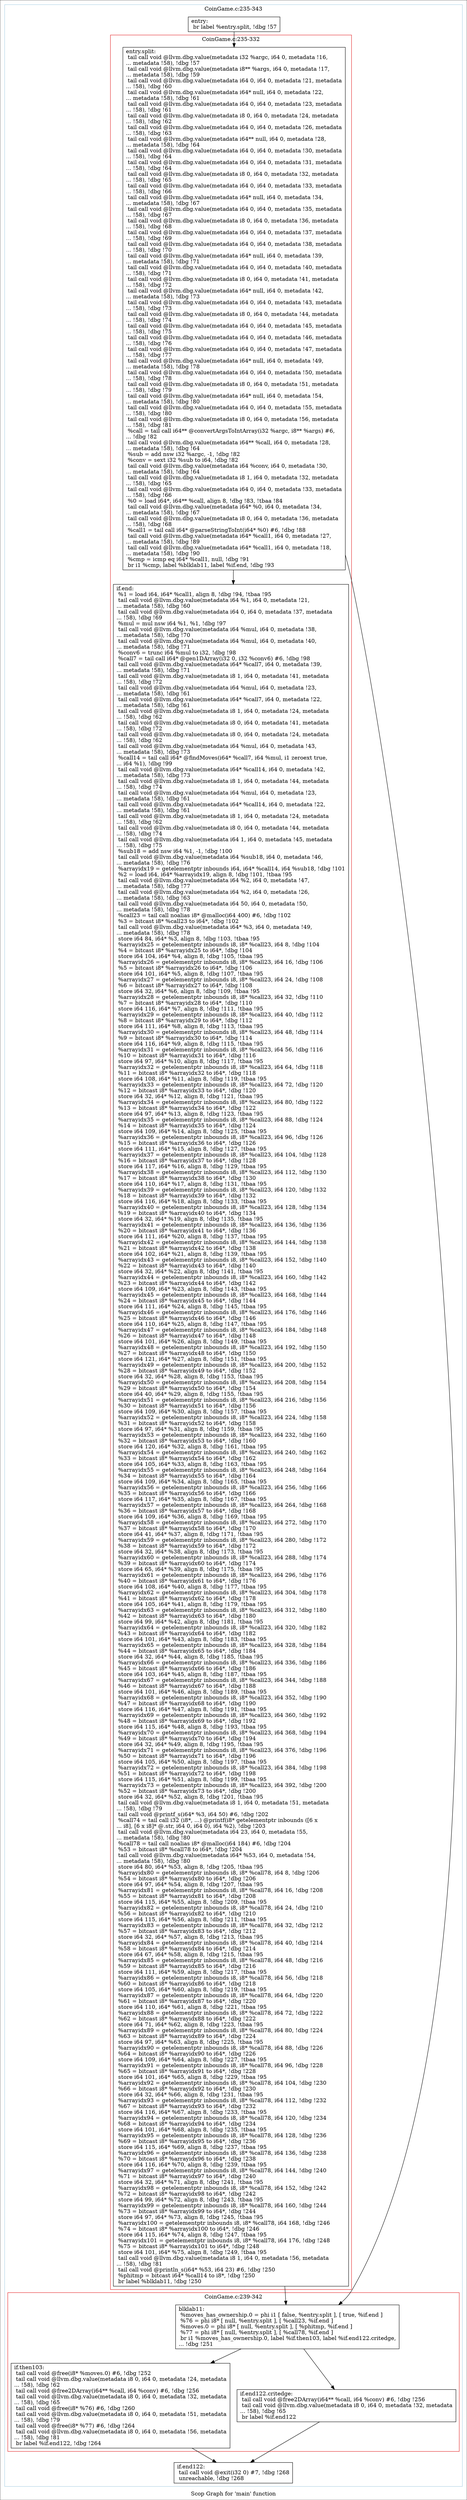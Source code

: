 digraph "Scop Graph for 'main' function" {
	label="Scop Graph for 'main' function";

	Node0xa973b60 [shape=record,label="{entry:\l  br label %entry.split, !dbg !57\l}"];
	Node0xa973b60 -> Node0xa910560;
	Node0xa910560 [shape=record,label="{entry.split:                                      \l  tail call void @llvm.dbg.value(metadata i32 %argc, i64 0, metadata !16,\l... metadata !58), !dbg !57\l  tail call void @llvm.dbg.value(metadata i8** %args, i64 0, metadata !17,\l... metadata !58), !dbg !59\l  tail call void @llvm.dbg.value(metadata i64 0, i64 0, metadata !21, metadata\l... !58), !dbg !60\l  tail call void @llvm.dbg.value(metadata i64* null, i64 0, metadata !22,\l... metadata !58), !dbg !61\l  tail call void @llvm.dbg.value(metadata i64 0, i64 0, metadata !23, metadata\l... !58), !dbg !61\l  tail call void @llvm.dbg.value(metadata i8 0, i64 0, metadata !24, metadata\l... !58), !dbg !62\l  tail call void @llvm.dbg.value(metadata i64 0, i64 0, metadata !26, metadata\l... !58), !dbg !63\l  tail call void @llvm.dbg.value(metadata i64** null, i64 0, metadata !28,\l... metadata !58), !dbg !64\l  tail call void @llvm.dbg.value(metadata i64 0, i64 0, metadata !30, metadata\l... !58), !dbg !64\l  tail call void @llvm.dbg.value(metadata i64 0, i64 0, metadata !31, metadata\l... !58), !dbg !64\l  tail call void @llvm.dbg.value(metadata i8 0, i64 0, metadata !32, metadata\l... !58), !dbg !65\l  tail call void @llvm.dbg.value(metadata i64 0, i64 0, metadata !33, metadata\l... !58), !dbg !66\l  tail call void @llvm.dbg.value(metadata i64* null, i64 0, metadata !34,\l... metadata !58), !dbg !67\l  tail call void @llvm.dbg.value(metadata i64 0, i64 0, metadata !35, metadata\l... !58), !dbg !67\l  tail call void @llvm.dbg.value(metadata i8 0, i64 0, metadata !36, metadata\l... !58), !dbg !68\l  tail call void @llvm.dbg.value(metadata i64 0, i64 0, metadata !37, metadata\l... !58), !dbg !69\l  tail call void @llvm.dbg.value(metadata i64 0, i64 0, metadata !38, metadata\l... !58), !dbg !70\l  tail call void @llvm.dbg.value(metadata i64* null, i64 0, metadata !39,\l... metadata !58), !dbg !71\l  tail call void @llvm.dbg.value(metadata i64 0, i64 0, metadata !40, metadata\l... !58), !dbg !71\l  tail call void @llvm.dbg.value(metadata i8 0, i64 0, metadata !41, metadata\l... !58), !dbg !72\l  tail call void @llvm.dbg.value(metadata i64* null, i64 0, metadata !42,\l... metadata !58), !dbg !73\l  tail call void @llvm.dbg.value(metadata i64 0, i64 0, metadata !43, metadata\l... !58), !dbg !73\l  tail call void @llvm.dbg.value(metadata i8 0, i64 0, metadata !44, metadata\l... !58), !dbg !74\l  tail call void @llvm.dbg.value(metadata i64 0, i64 0, metadata !45, metadata\l... !58), !dbg !75\l  tail call void @llvm.dbg.value(metadata i64 0, i64 0, metadata !46, metadata\l... !58), !dbg !76\l  tail call void @llvm.dbg.value(metadata i64 0, i64 0, metadata !47, metadata\l... !58), !dbg !77\l  tail call void @llvm.dbg.value(metadata i64* null, i64 0, metadata !49,\l... metadata !58), !dbg !78\l  tail call void @llvm.dbg.value(metadata i64 0, i64 0, metadata !50, metadata\l... !58), !dbg !78\l  tail call void @llvm.dbg.value(metadata i8 0, i64 0, metadata !51, metadata\l... !58), !dbg !79\l  tail call void @llvm.dbg.value(metadata i64* null, i64 0, metadata !54,\l... metadata !58), !dbg !80\l  tail call void @llvm.dbg.value(metadata i64 0, i64 0, metadata !55, metadata\l... !58), !dbg !80\l  tail call void @llvm.dbg.value(metadata i8 0, i64 0, metadata !56, metadata\l... !58), !dbg !81\l  %call = tail call i64** @convertArgsToIntArray(i32 %argc, i8** %args) #6,\l... !dbg !82\l  tail call void @llvm.dbg.value(metadata i64** %call, i64 0, metadata !28,\l... metadata !58), !dbg !64\l  %sub = add nsw i32 %argc, -1, !dbg !82\l  %conv = sext i32 %sub to i64, !dbg !82\l  tail call void @llvm.dbg.value(metadata i64 %conv, i64 0, metadata !30,\l... metadata !58), !dbg !64\l  tail call void @llvm.dbg.value(metadata i8 1, i64 0, metadata !32, metadata\l... !58), !dbg !65\l  tail call void @llvm.dbg.value(metadata i64 0, i64 0, metadata !33, metadata\l... !58), !dbg !66\l  %0 = load i64*, i64** %call, align 8, !dbg !83, !tbaa !84\l  tail call void @llvm.dbg.value(metadata i64* %0, i64 0, metadata !34,\l... metadata !58), !dbg !67\l  tail call void @llvm.dbg.value(metadata i8 0, i64 0, metadata !36, metadata\l... !58), !dbg !68\l  %call1 = tail call i64* @parseStringToInt(i64* %0) #6, !dbg !88\l  tail call void @llvm.dbg.value(metadata i64* %call1, i64 0, metadata !27,\l... metadata !58), !dbg !89\l  tail call void @llvm.dbg.value(metadata i64* %call1, i64 0, metadata !18,\l... metadata !58), !dbg !90\l  %cmp = icmp eq i64* %call1, null, !dbg !91\l  br i1 %cmp, label %blklab11, label %if.end, !dbg !93\l}"];
	Node0xa910560 -> Node0xa9316a0;
	Node0xa910560 -> Node0xa91d9e0;
	Node0xa9316a0 [shape=record,label="{blklab11:                                         \l  %moves_has_ownership.0 = phi i1 [ false, %entry.split ], [ true, %if.end ]\l  %76 = phi i8* [ null, %entry.split ], [ %call23, %if.end ]\l  %moves.0 = phi i8* [ null, %entry.split ], [ %phitmp, %if.end ]\l  %77 = phi i8* [ null, %entry.split ], [ %call78, %if.end ]\l  br i1 %moves_has_ownership.0, label %if.then103, label %if.end122.critedge,\l... !dbg !251\l}"];
	Node0xa9316a0 -> Node0xa93c840;
	Node0xa9316a0 -> Node0xa9345c0;
	Node0xa93c840 [shape=record,label="{if.then103:                                       \l  tail call void @free(i8* %moves.0) #6, !dbg !252\l  tail call void @llvm.dbg.value(metadata i8 0, i64 0, metadata !24, metadata\l... !58), !dbg !62\l  tail call void @free2DArray(i64** %call, i64 %conv) #6, !dbg !256\l  tail call void @llvm.dbg.value(metadata i8 0, i64 0, metadata !32, metadata\l... !58), !dbg !65\l  tail call void @free(i8* %76) #6, !dbg !260\l  tail call void @llvm.dbg.value(metadata i8 0, i64 0, metadata !51, metadata\l... !58), !dbg !79\l  tail call void @free(i8* %77) #6, !dbg !264\l  tail call void @llvm.dbg.value(metadata i8 0, i64 0, metadata !56, metadata\l... !58), !dbg !81\l  br label %if.end122, !dbg !264\l}"];
	Node0xa93c840 -> Node0xa913d30;
	Node0xa913d30 [shape=record,label="{if.end122:                                        \l  tail call void @exit(i32 0) #7, !dbg !268\l  unreachable, !dbg !268\l}"];
	Node0xa9345c0 [shape=record,label="{if.end122.critedge:                               \l  tail call void @free2DArray(i64** %call, i64 %conv) #6, !dbg !256\l  tail call void @llvm.dbg.value(metadata i8 0, i64 0, metadata !32, metadata\l... !58), !dbg !65\l  br label %if.end122\l}"];
	Node0xa9345c0 -> Node0xa913d30;
	Node0xa91d9e0 [shape=record,label="{if.end:                                           \l  %1 = load i64, i64* %call1, align 8, !dbg !94, !tbaa !95\l  tail call void @llvm.dbg.value(metadata i64 %1, i64 0, metadata !21,\l... metadata !58), !dbg !60\l  tail call void @llvm.dbg.value(metadata i64 0, i64 0, metadata !37, metadata\l... !58), !dbg !69\l  %mul = mul nsw i64 %1, %1, !dbg !97\l  tail call void @llvm.dbg.value(metadata i64 %mul, i64 0, metadata !38,\l... metadata !58), !dbg !70\l  tail call void @llvm.dbg.value(metadata i64 %mul, i64 0, metadata !40,\l... metadata !58), !dbg !71\l  %conv6 = trunc i64 %mul to i32, !dbg !98\l  %call7 = tail call i64* @gen1DArray(i32 0, i32 %conv6) #6, !dbg !98\l  tail call void @llvm.dbg.value(metadata i64* %call7, i64 0, metadata !39,\l... metadata !58), !dbg !71\l  tail call void @llvm.dbg.value(metadata i8 1, i64 0, metadata !41, metadata\l... !58), !dbg !72\l  tail call void @llvm.dbg.value(metadata i64 %mul, i64 0, metadata !23,\l... metadata !58), !dbg !61\l  tail call void @llvm.dbg.value(metadata i64* %call7, i64 0, metadata !22,\l... metadata !58), !dbg !61\l  tail call void @llvm.dbg.value(metadata i8 1, i64 0, metadata !24, metadata\l... !58), !dbg !62\l  tail call void @llvm.dbg.value(metadata i8 0, i64 0, metadata !41, metadata\l... !58), !dbg !72\l  tail call void @llvm.dbg.value(metadata i8 0, i64 0, metadata !24, metadata\l... !58), !dbg !62\l  tail call void @llvm.dbg.value(metadata i64 %mul, i64 0, metadata !43,\l... metadata !58), !dbg !73\l  %call14 = tail call i64* @findMoves(i64* %call7, i64 %mul, i1 zeroext true,\l... i64 %1), !dbg !99\l  tail call void @llvm.dbg.value(metadata i64* %call14, i64 0, metadata !42,\l... metadata !58), !dbg !73\l  tail call void @llvm.dbg.value(metadata i8 1, i64 0, metadata !44, metadata\l... !58), !dbg !74\l  tail call void @llvm.dbg.value(metadata i64 %mul, i64 0, metadata !23,\l... metadata !58), !dbg !61\l  tail call void @llvm.dbg.value(metadata i64* %call14, i64 0, metadata !22,\l... metadata !58), !dbg !61\l  tail call void @llvm.dbg.value(metadata i8 1, i64 0, metadata !24, metadata\l... !58), !dbg !62\l  tail call void @llvm.dbg.value(metadata i8 0, i64 0, metadata !44, metadata\l... !58), !dbg !74\l  tail call void @llvm.dbg.value(metadata i64 1, i64 0, metadata !45, metadata\l... !58), !dbg !75\l  %sub18 = add nsw i64 %1, -1, !dbg !100\l  tail call void @llvm.dbg.value(metadata i64 %sub18, i64 0, metadata !46,\l... metadata !58), !dbg !76\l  %arrayidx19 = getelementptr inbounds i64, i64* %call14, i64 %sub18, !dbg !101\l  %2 = load i64, i64* %arrayidx19, align 8, !dbg !101, !tbaa !95\l  tail call void @llvm.dbg.value(metadata i64 %2, i64 0, metadata !47,\l... metadata !58), !dbg !77\l  tail call void @llvm.dbg.value(metadata i64 %2, i64 0, metadata !26,\l... metadata !58), !dbg !63\l  tail call void @llvm.dbg.value(metadata i64 50, i64 0, metadata !50,\l... metadata !58), !dbg !78\l  %call23 = tail call noalias i8* @malloc(i64 400) #6, !dbg !102\l  %3 = bitcast i8* %call23 to i64*, !dbg !102\l  tail call void @llvm.dbg.value(metadata i64* %3, i64 0, metadata !49,\l... metadata !58), !dbg !78\l  store i64 84, i64* %3, align 8, !dbg !103, !tbaa !95\l  %arrayidx25 = getelementptr inbounds i8, i8* %call23, i64 8, !dbg !104\l  %4 = bitcast i8* %arrayidx25 to i64*, !dbg !104\l  store i64 104, i64* %4, align 8, !dbg !105, !tbaa !95\l  %arrayidx26 = getelementptr inbounds i8, i8* %call23, i64 16, !dbg !106\l  %5 = bitcast i8* %arrayidx26 to i64*, !dbg !106\l  store i64 101, i64* %5, align 8, !dbg !107, !tbaa !95\l  %arrayidx27 = getelementptr inbounds i8, i8* %call23, i64 24, !dbg !108\l  %6 = bitcast i8* %arrayidx27 to i64*, !dbg !108\l  store i64 32, i64* %6, align 8, !dbg !109, !tbaa !95\l  %arrayidx28 = getelementptr inbounds i8, i8* %call23, i64 32, !dbg !110\l  %7 = bitcast i8* %arrayidx28 to i64*, !dbg !110\l  store i64 116, i64* %7, align 8, !dbg !111, !tbaa !95\l  %arrayidx29 = getelementptr inbounds i8, i8* %call23, i64 40, !dbg !112\l  %8 = bitcast i8* %arrayidx29 to i64*, !dbg !112\l  store i64 111, i64* %8, align 8, !dbg !113, !tbaa !95\l  %arrayidx30 = getelementptr inbounds i8, i8* %call23, i64 48, !dbg !114\l  %9 = bitcast i8* %arrayidx30 to i64*, !dbg !114\l  store i64 116, i64* %9, align 8, !dbg !115, !tbaa !95\l  %arrayidx31 = getelementptr inbounds i8, i8* %call23, i64 56, !dbg !116\l  %10 = bitcast i8* %arrayidx31 to i64*, !dbg !116\l  store i64 97, i64* %10, align 8, !dbg !117, !tbaa !95\l  %arrayidx32 = getelementptr inbounds i8, i8* %call23, i64 64, !dbg !118\l  %11 = bitcast i8* %arrayidx32 to i64*, !dbg !118\l  store i64 108, i64* %11, align 8, !dbg !119, !tbaa !95\l  %arrayidx33 = getelementptr inbounds i8, i8* %call23, i64 72, !dbg !120\l  %12 = bitcast i8* %arrayidx33 to i64*, !dbg !120\l  store i64 32, i64* %12, align 8, !dbg !121, !tbaa !95\l  %arrayidx34 = getelementptr inbounds i8, i8* %call23, i64 80, !dbg !122\l  %13 = bitcast i8* %arrayidx34 to i64*, !dbg !122\l  store i64 97, i64* %13, align 8, !dbg !123, !tbaa !95\l  %arrayidx35 = getelementptr inbounds i8, i8* %call23, i64 88, !dbg !124\l  %14 = bitcast i8* %arrayidx35 to i64*, !dbg !124\l  store i64 109, i64* %14, align 8, !dbg !125, !tbaa !95\l  %arrayidx36 = getelementptr inbounds i8, i8* %call23, i64 96, !dbg !126\l  %15 = bitcast i8* %arrayidx36 to i64*, !dbg !126\l  store i64 111, i64* %15, align 8, !dbg !127, !tbaa !95\l  %arrayidx37 = getelementptr inbounds i8, i8* %call23, i64 104, !dbg !128\l  %16 = bitcast i8* %arrayidx37 to i64*, !dbg !128\l  store i64 117, i64* %16, align 8, !dbg !129, !tbaa !95\l  %arrayidx38 = getelementptr inbounds i8, i8* %call23, i64 112, !dbg !130\l  %17 = bitcast i8* %arrayidx38 to i64*, !dbg !130\l  store i64 110, i64* %17, align 8, !dbg !131, !tbaa !95\l  %arrayidx39 = getelementptr inbounds i8, i8* %call23, i64 120, !dbg !132\l  %18 = bitcast i8* %arrayidx39 to i64*, !dbg !132\l  store i64 116, i64* %18, align 8, !dbg !133, !tbaa !95\l  %arrayidx40 = getelementptr inbounds i8, i8* %call23, i64 128, !dbg !134\l  %19 = bitcast i8* %arrayidx40 to i64*, !dbg !134\l  store i64 32, i64* %19, align 8, !dbg !135, !tbaa !95\l  %arrayidx41 = getelementptr inbounds i8, i8* %call23, i64 136, !dbg !136\l  %20 = bitcast i8* %arrayidx41 to i64*, !dbg !136\l  store i64 111, i64* %20, align 8, !dbg !137, !tbaa !95\l  %arrayidx42 = getelementptr inbounds i8, i8* %call23, i64 144, !dbg !138\l  %21 = bitcast i8* %arrayidx42 to i64*, !dbg !138\l  store i64 102, i64* %21, align 8, !dbg !139, !tbaa !95\l  %arrayidx43 = getelementptr inbounds i8, i8* %call23, i64 152, !dbg !140\l  %22 = bitcast i8* %arrayidx43 to i64*, !dbg !140\l  store i64 32, i64* %22, align 8, !dbg !141, !tbaa !95\l  %arrayidx44 = getelementptr inbounds i8, i8* %call23, i64 160, !dbg !142\l  %23 = bitcast i8* %arrayidx44 to i64*, !dbg !142\l  store i64 109, i64* %23, align 8, !dbg !143, !tbaa !95\l  %arrayidx45 = getelementptr inbounds i8, i8* %call23, i64 168, !dbg !144\l  %24 = bitcast i8* %arrayidx45 to i64*, !dbg !144\l  store i64 111, i64* %24, align 8, !dbg !145, !tbaa !95\l  %arrayidx46 = getelementptr inbounds i8, i8* %call23, i64 176, !dbg !146\l  %25 = bitcast i8* %arrayidx46 to i64*, !dbg !146\l  store i64 110, i64* %25, align 8, !dbg !147, !tbaa !95\l  %arrayidx47 = getelementptr inbounds i8, i8* %call23, i64 184, !dbg !148\l  %26 = bitcast i8* %arrayidx47 to i64*, !dbg !148\l  store i64 101, i64* %26, align 8, !dbg !149, !tbaa !95\l  %arrayidx48 = getelementptr inbounds i8, i8* %call23, i64 192, !dbg !150\l  %27 = bitcast i8* %arrayidx48 to i64*, !dbg !150\l  store i64 121, i64* %27, align 8, !dbg !151, !tbaa !95\l  %arrayidx49 = getelementptr inbounds i8, i8* %call23, i64 200, !dbg !152\l  %28 = bitcast i8* %arrayidx49 to i64*, !dbg !152\l  store i64 32, i64* %28, align 8, !dbg !153, !tbaa !95\l  %arrayidx50 = getelementptr inbounds i8, i8* %call23, i64 208, !dbg !154\l  %29 = bitcast i8* %arrayidx50 to i64*, !dbg !154\l  store i64 40, i64* %29, align 8, !dbg !155, !tbaa !95\l  %arrayidx51 = getelementptr inbounds i8, i8* %call23, i64 216, !dbg !156\l  %30 = bitcast i8* %arrayidx51 to i64*, !dbg !156\l  store i64 109, i64* %30, align 8, !dbg !157, !tbaa !95\l  %arrayidx52 = getelementptr inbounds i8, i8* %call23, i64 224, !dbg !158\l  %31 = bitcast i8* %arrayidx52 to i64*, !dbg !158\l  store i64 97, i64* %31, align 8, !dbg !159, !tbaa !95\l  %arrayidx53 = getelementptr inbounds i8, i8* %call23, i64 232, !dbg !160\l  %32 = bitcast i8* %arrayidx53 to i64*, !dbg !160\l  store i64 120, i64* %32, align 8, !dbg !161, !tbaa !95\l  %arrayidx54 = getelementptr inbounds i8, i8* %call23, i64 240, !dbg !162\l  %33 = bitcast i8* %arrayidx54 to i64*, !dbg !162\l  store i64 105, i64* %33, align 8, !dbg !163, !tbaa !95\l  %arrayidx55 = getelementptr inbounds i8, i8* %call23, i64 248, !dbg !164\l  %34 = bitcast i8* %arrayidx55 to i64*, !dbg !164\l  store i64 109, i64* %34, align 8, !dbg !165, !tbaa !95\l  %arrayidx56 = getelementptr inbounds i8, i8* %call23, i64 256, !dbg !166\l  %35 = bitcast i8* %arrayidx56 to i64*, !dbg !166\l  store i64 117, i64* %35, align 8, !dbg !167, !tbaa !95\l  %arrayidx57 = getelementptr inbounds i8, i8* %call23, i64 264, !dbg !168\l  %36 = bitcast i8* %arrayidx57 to i64*, !dbg !168\l  store i64 109, i64* %36, align 8, !dbg !169, !tbaa !95\l  %arrayidx58 = getelementptr inbounds i8, i8* %call23, i64 272, !dbg !170\l  %37 = bitcast i8* %arrayidx58 to i64*, !dbg !170\l  store i64 41, i64* %37, align 8, !dbg !171, !tbaa !95\l  %arrayidx59 = getelementptr inbounds i8, i8* %call23, i64 280, !dbg !172\l  %38 = bitcast i8* %arrayidx59 to i64*, !dbg !172\l  store i64 32, i64* %38, align 8, !dbg !173, !tbaa !95\l  %arrayidx60 = getelementptr inbounds i8, i8* %call23, i64 288, !dbg !174\l  %39 = bitcast i8* %arrayidx60 to i64*, !dbg !174\l  store i64 65, i64* %39, align 8, !dbg !175, !tbaa !95\l  %arrayidx61 = getelementptr inbounds i8, i8* %call23, i64 296, !dbg !176\l  %40 = bitcast i8* %arrayidx61 to i64*, !dbg !176\l  store i64 108, i64* %40, align 8, !dbg !177, !tbaa !95\l  %arrayidx62 = getelementptr inbounds i8, i8* %call23, i64 304, !dbg !178\l  %41 = bitcast i8* %arrayidx62 to i64*, !dbg !178\l  store i64 105, i64* %41, align 8, !dbg !179, !tbaa !95\l  %arrayidx63 = getelementptr inbounds i8, i8* %call23, i64 312, !dbg !180\l  %42 = bitcast i8* %arrayidx63 to i64*, !dbg !180\l  store i64 99, i64* %42, align 8, !dbg !181, !tbaa !95\l  %arrayidx64 = getelementptr inbounds i8, i8* %call23, i64 320, !dbg !182\l  %43 = bitcast i8* %arrayidx64 to i64*, !dbg !182\l  store i64 101, i64* %43, align 8, !dbg !183, !tbaa !95\l  %arrayidx65 = getelementptr inbounds i8, i8* %call23, i64 328, !dbg !184\l  %44 = bitcast i8* %arrayidx65 to i64*, !dbg !184\l  store i64 32, i64* %44, align 8, !dbg !185, !tbaa !95\l  %arrayidx66 = getelementptr inbounds i8, i8* %call23, i64 336, !dbg !186\l  %45 = bitcast i8* %arrayidx66 to i64*, !dbg !186\l  store i64 103, i64* %45, align 8, !dbg !187, !tbaa !95\l  %arrayidx67 = getelementptr inbounds i8, i8* %call23, i64 344, !dbg !188\l  %46 = bitcast i8* %arrayidx67 to i64*, !dbg !188\l  store i64 101, i64* %46, align 8, !dbg !189, !tbaa !95\l  %arrayidx68 = getelementptr inbounds i8, i8* %call23, i64 352, !dbg !190\l  %47 = bitcast i8* %arrayidx68 to i64*, !dbg !190\l  store i64 116, i64* %47, align 8, !dbg !191, !tbaa !95\l  %arrayidx69 = getelementptr inbounds i8, i8* %call23, i64 360, !dbg !192\l  %48 = bitcast i8* %arrayidx69 to i64*, !dbg !192\l  store i64 115, i64* %48, align 8, !dbg !193, !tbaa !95\l  %arrayidx70 = getelementptr inbounds i8, i8* %call23, i64 368, !dbg !194\l  %49 = bitcast i8* %arrayidx70 to i64*, !dbg !194\l  store i64 32, i64* %49, align 8, !dbg !195, !tbaa !95\l  %arrayidx71 = getelementptr inbounds i8, i8* %call23, i64 376, !dbg !196\l  %50 = bitcast i8* %arrayidx71 to i64*, !dbg !196\l  store i64 105, i64* %50, align 8, !dbg !197, !tbaa !95\l  %arrayidx72 = getelementptr inbounds i8, i8* %call23, i64 384, !dbg !198\l  %51 = bitcast i8* %arrayidx72 to i64*, !dbg !198\l  store i64 115, i64* %51, align 8, !dbg !199, !tbaa !95\l  %arrayidx73 = getelementptr inbounds i8, i8* %call23, i64 392, !dbg !200\l  %52 = bitcast i8* %arrayidx73 to i64*, !dbg !200\l  store i64 32, i64* %52, align 8, !dbg !201, !tbaa !95\l  tail call void @llvm.dbg.value(metadata i8 1, i64 0, metadata !51, metadata\l... !58), !dbg !79\l  tail call void @printf_s(i64* %3, i64 50) #6, !dbg !202\l  %call74 = tail call i32 (i8*, ...) @printf(i8* getelementptr inbounds ([6 x\l... i8], [6 x i8]* @.str, i64 0, i64 0), i64 %2), !dbg !203\l  tail call void @llvm.dbg.value(metadata i64 23, i64 0, metadata !55,\l... metadata !58), !dbg !80\l  %call78 = tail call noalias i8* @malloc(i64 184) #6, !dbg !204\l  %53 = bitcast i8* %call78 to i64*, !dbg !204\l  tail call void @llvm.dbg.value(metadata i64* %53, i64 0, metadata !54,\l... metadata !58), !dbg !80\l  store i64 80, i64* %53, align 8, !dbg !205, !tbaa !95\l  %arrayidx80 = getelementptr inbounds i8, i8* %call78, i64 8, !dbg !206\l  %54 = bitcast i8* %arrayidx80 to i64*, !dbg !206\l  store i64 97, i64* %54, align 8, !dbg !207, !tbaa !95\l  %arrayidx81 = getelementptr inbounds i8, i8* %call78, i64 16, !dbg !208\l  %55 = bitcast i8* %arrayidx81 to i64*, !dbg !208\l  store i64 115, i64* %55, align 8, !dbg !209, !tbaa !95\l  %arrayidx82 = getelementptr inbounds i8, i8* %call78, i64 24, !dbg !210\l  %56 = bitcast i8* %arrayidx82 to i64*, !dbg !210\l  store i64 115, i64* %56, align 8, !dbg !211, !tbaa !95\l  %arrayidx83 = getelementptr inbounds i8, i8* %call78, i64 32, !dbg !212\l  %57 = bitcast i8* %arrayidx83 to i64*, !dbg !212\l  store i64 32, i64* %57, align 8, !dbg !213, !tbaa !95\l  %arrayidx84 = getelementptr inbounds i8, i8* %call78, i64 40, !dbg !214\l  %58 = bitcast i8* %arrayidx84 to i64*, !dbg !214\l  store i64 67, i64* %58, align 8, !dbg !215, !tbaa !95\l  %arrayidx85 = getelementptr inbounds i8, i8* %call78, i64 48, !dbg !216\l  %59 = bitcast i8* %arrayidx85 to i64*, !dbg !216\l  store i64 111, i64* %59, align 8, !dbg !217, !tbaa !95\l  %arrayidx86 = getelementptr inbounds i8, i8* %call78, i64 56, !dbg !218\l  %60 = bitcast i8* %arrayidx86 to i64*, !dbg !218\l  store i64 105, i64* %60, align 8, !dbg !219, !tbaa !95\l  %arrayidx87 = getelementptr inbounds i8, i8* %call78, i64 64, !dbg !220\l  %61 = bitcast i8* %arrayidx87 to i64*, !dbg !220\l  store i64 110, i64* %61, align 8, !dbg !221, !tbaa !95\l  %arrayidx88 = getelementptr inbounds i8, i8* %call78, i64 72, !dbg !222\l  %62 = bitcast i8* %arrayidx88 to i64*, !dbg !222\l  store i64 71, i64* %62, align 8, !dbg !223, !tbaa !95\l  %arrayidx89 = getelementptr inbounds i8, i8* %call78, i64 80, !dbg !224\l  %63 = bitcast i8* %arrayidx89 to i64*, !dbg !224\l  store i64 97, i64* %63, align 8, !dbg !225, !tbaa !95\l  %arrayidx90 = getelementptr inbounds i8, i8* %call78, i64 88, !dbg !226\l  %64 = bitcast i8* %arrayidx90 to i64*, !dbg !226\l  store i64 109, i64* %64, align 8, !dbg !227, !tbaa !95\l  %arrayidx91 = getelementptr inbounds i8, i8* %call78, i64 96, !dbg !228\l  %65 = bitcast i8* %arrayidx91 to i64*, !dbg !228\l  store i64 101, i64* %65, align 8, !dbg !229, !tbaa !95\l  %arrayidx92 = getelementptr inbounds i8, i8* %call78, i64 104, !dbg !230\l  %66 = bitcast i8* %arrayidx92 to i64*, !dbg !230\l  store i64 32, i64* %66, align 8, !dbg !231, !tbaa !95\l  %arrayidx93 = getelementptr inbounds i8, i8* %call78, i64 112, !dbg !232\l  %67 = bitcast i8* %arrayidx93 to i64*, !dbg !232\l  store i64 116, i64* %67, align 8, !dbg !233, !tbaa !95\l  %arrayidx94 = getelementptr inbounds i8, i8* %call78, i64 120, !dbg !234\l  %68 = bitcast i8* %arrayidx94 to i64*, !dbg !234\l  store i64 101, i64* %68, align 8, !dbg !235, !tbaa !95\l  %arrayidx95 = getelementptr inbounds i8, i8* %call78, i64 128, !dbg !236\l  %69 = bitcast i8* %arrayidx95 to i64*, !dbg !236\l  store i64 115, i64* %69, align 8, !dbg !237, !tbaa !95\l  %arrayidx96 = getelementptr inbounds i8, i8* %call78, i64 136, !dbg !238\l  %70 = bitcast i8* %arrayidx96 to i64*, !dbg !238\l  store i64 116, i64* %70, align 8, !dbg !239, !tbaa !95\l  %arrayidx97 = getelementptr inbounds i8, i8* %call78, i64 144, !dbg !240\l  %71 = bitcast i8* %arrayidx97 to i64*, !dbg !240\l  store i64 32, i64* %71, align 8, !dbg !241, !tbaa !95\l  %arrayidx98 = getelementptr inbounds i8, i8* %call78, i64 152, !dbg !242\l  %72 = bitcast i8* %arrayidx98 to i64*, !dbg !242\l  store i64 99, i64* %72, align 8, !dbg !243, !tbaa !95\l  %arrayidx99 = getelementptr inbounds i8, i8* %call78, i64 160, !dbg !244\l  %73 = bitcast i8* %arrayidx99 to i64*, !dbg !244\l  store i64 97, i64* %73, align 8, !dbg !245, !tbaa !95\l  %arrayidx100 = getelementptr inbounds i8, i8* %call78, i64 168, !dbg !246\l  %74 = bitcast i8* %arrayidx100 to i64*, !dbg !246\l  store i64 115, i64* %74, align 8, !dbg !247, !tbaa !95\l  %arrayidx101 = getelementptr inbounds i8, i8* %call78, i64 176, !dbg !248\l  %75 = bitcast i8* %arrayidx101 to i64*, !dbg !248\l  store i64 101, i64* %75, align 8, !dbg !249, !tbaa !95\l  tail call void @llvm.dbg.value(metadata i8 1, i64 0, metadata !56, metadata\l... !58), !dbg !81\l  tail call void @println_s(i64* %53, i64 23) #6, !dbg !250\l  %phitmp = bitcast i64* %call14 to i8*, !dbg !250\l  br label %blklab11, !dbg !250\l}"];
	Node0xa91d9e0 -> Node0xa9316a0;
	colorscheme = "paired12"
        subgraph cluster_0xa91a120 {
          label = "CoinGame.c:235-343
";
          style = solid;
          color = 1
          subgraph cluster_0xa930b80 {
            label = "CoinGame.c:235-332
";
            style = solid;
            color = 6
            Node0xa910560;
            Node0xa91d9e0;
          }
          subgraph cluster_0xa916fa0 {
            label = "CoinGame.c:239-342
";
            style = solid;
            color = 6
            Node0xa9316a0;
            Node0xa93c840;
            Node0xa9345c0;
          }
          Node0xa973b60;
          Node0xa913d30;
        }
}
